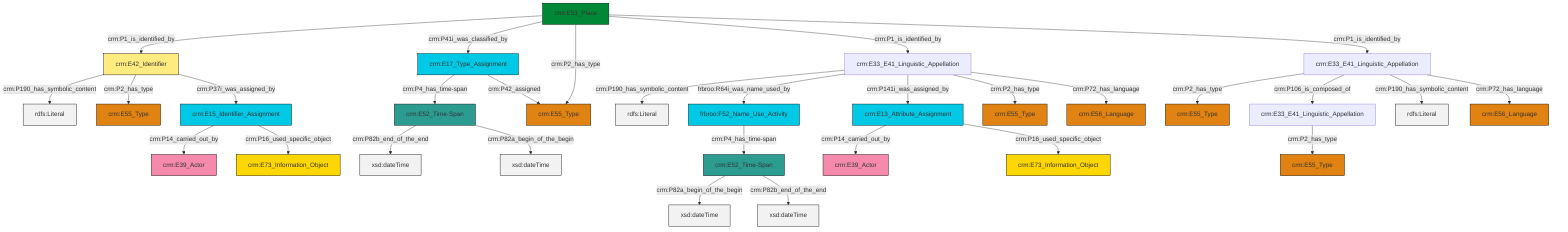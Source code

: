 graph TD
classDef Literal fill:#f2f2f2,stroke:#000000;
classDef CRM_Entity fill:#FFFFFF,stroke:#000000;
classDef Temporal_Entity fill:#00C9E6, stroke:#000000;
classDef Type fill:#E18312, stroke:#000000;
classDef Time-Span fill:#2C9C91, stroke:#000000;
classDef Appellation fill:#FFEB7F, stroke:#000000;
classDef Place fill:#008836, stroke:#000000;
classDef Persistent_Item fill:#B266B2, stroke:#000000;
classDef Conceptual_Object fill:#FFD700, stroke:#000000;
classDef Physical_Thing fill:#D2B48C, stroke:#000000;
classDef Actor fill:#f58aad, stroke:#000000;
classDef PC_Classes fill:#4ce600, stroke:#000000;
classDef Multi fill:#cccccc,stroke:#000000;

0["crm:E33_E41_Linguistic_Appellation"]:::Default -->|crm:P190_has_symbolic_content| 1[rdfs:Literal]:::Literal
10["crm:E42_Identifier"]:::Appellation -->|crm:P190_has_symbolic_content| 11[rdfs:Literal]:::Literal
14["crm:E53_Place"]:::Place -->|crm:P1_is_identified_by| 10["crm:E42_Identifier"]:::Appellation
15["crm:E52_Time-Span"]:::Time-Span -->|crm:P82b_end_of_the_end| 16[xsd:dateTime]:::Literal
20["crm:E13_Attribute_Assignment"]:::Temporal_Entity -->|crm:P14_carried_out_by| 21["crm:E39_Actor"]:::Actor
20["crm:E13_Attribute_Assignment"]:::Temporal_Entity -->|crm:P16_used_specific_object| 22["crm:E73_Information_Object"]:::Conceptual_Object
23["crm:E52_Time-Span"]:::Time-Span -->|crm:P82a_begin_of_the_begin| 25[xsd:dateTime]:::Literal
26["crm:E33_E41_Linguistic_Appellation"]:::Default -->|crm:P2_has_type| 4["crm:E55_Type"]:::Type
23["crm:E52_Time-Span"]:::Time-Span -->|crm:P82b_end_of_the_end| 27[xsd:dateTime]:::Literal
28["frbroo:F52_Name_Use_Activity"]:::Temporal_Entity -->|crm:P4_has_time-span| 23["crm:E52_Time-Span"]:::Time-Span
0["crm:E33_E41_Linguistic_Appellation"]:::Default -->|frbroo:R64i_was_name_used_by| 28["frbroo:F52_Name_Use_Activity"]:::Temporal_Entity
14["crm:E53_Place"]:::Place -->|crm:P41i_was_classified_by| 2["crm:E17_Type_Assignment"]:::Temporal_Entity
14["crm:E53_Place"]:::Place -->|crm:P2_has_type| 37["crm:E55_Type"]:::Type
14["crm:E53_Place"]:::Place -->|crm:P1_is_identified_by| 0["crm:E33_E41_Linguistic_Appellation"]:::Default
26["crm:E33_E41_Linguistic_Appellation"]:::Default -->|crm:P106_is_composed_of| 34["crm:E33_E41_Linguistic_Appellation"]:::Default
34["crm:E33_E41_Linguistic_Appellation"]:::Default -->|crm:P2_has_type| 12["crm:E55_Type"]:::Type
2["crm:E17_Type_Assignment"]:::Temporal_Entity -->|crm:P4_has_time-span| 15["crm:E52_Time-Span"]:::Time-Span
0["crm:E33_E41_Linguistic_Appellation"]:::Default -->|crm:P141i_was_assigned_by| 20["crm:E13_Attribute_Assignment"]:::Temporal_Entity
14["crm:E53_Place"]:::Place -->|crm:P1_is_identified_by| 26["crm:E33_E41_Linguistic_Appellation"]:::Default
31["crm:E15_Identifier_Assignment"]:::Temporal_Entity -->|crm:P14_carried_out_by| 42["crm:E39_Actor"]:::Actor
15["crm:E52_Time-Span"]:::Time-Span -->|crm:P82a_begin_of_the_begin| 45[xsd:dateTime]:::Literal
26["crm:E33_E41_Linguistic_Appellation"]:::Default -->|crm:P190_has_symbolic_content| 46[rdfs:Literal]:::Literal
31["crm:E15_Identifier_Assignment"]:::Temporal_Entity -->|crm:P16_used_specific_object| 17["crm:E73_Information_Object"]:::Conceptual_Object
0["crm:E33_E41_Linguistic_Appellation"]:::Default -->|crm:P2_has_type| 6["crm:E55_Type"]:::Type
0["crm:E33_E41_Linguistic_Appellation"]:::Default -->|crm:P72_has_language| 43["crm:E56_Language"]:::Type
10["crm:E42_Identifier"]:::Appellation -->|crm:P2_has_type| 51["crm:E55_Type"]:::Type
26["crm:E33_E41_Linguistic_Appellation"]:::Default -->|crm:P72_has_language| 8["crm:E56_Language"]:::Type
2["crm:E17_Type_Assignment"]:::Temporal_Entity -->|crm:P42_assigned| 37["crm:E55_Type"]:::Type
10["crm:E42_Identifier"]:::Appellation -->|crm:P37i_was_assigned_by| 31["crm:E15_Identifier_Assignment"]:::Temporal_Entity